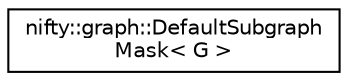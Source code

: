 digraph "Graphical Class Hierarchy"
{
  edge [fontname="Helvetica",fontsize="10",labelfontname="Helvetica",labelfontsize="10"];
  node [fontname="Helvetica",fontsize="10",shape=record];
  rankdir="LR";
  Node1 [label="nifty::graph::DefaultSubgraph\lMask\< G \>",height=0.2,width=0.4,color="black", fillcolor="white", style="filled",URL="$structnifty_1_1graph_1_1DefaultSubgraphMask.html"];
}
